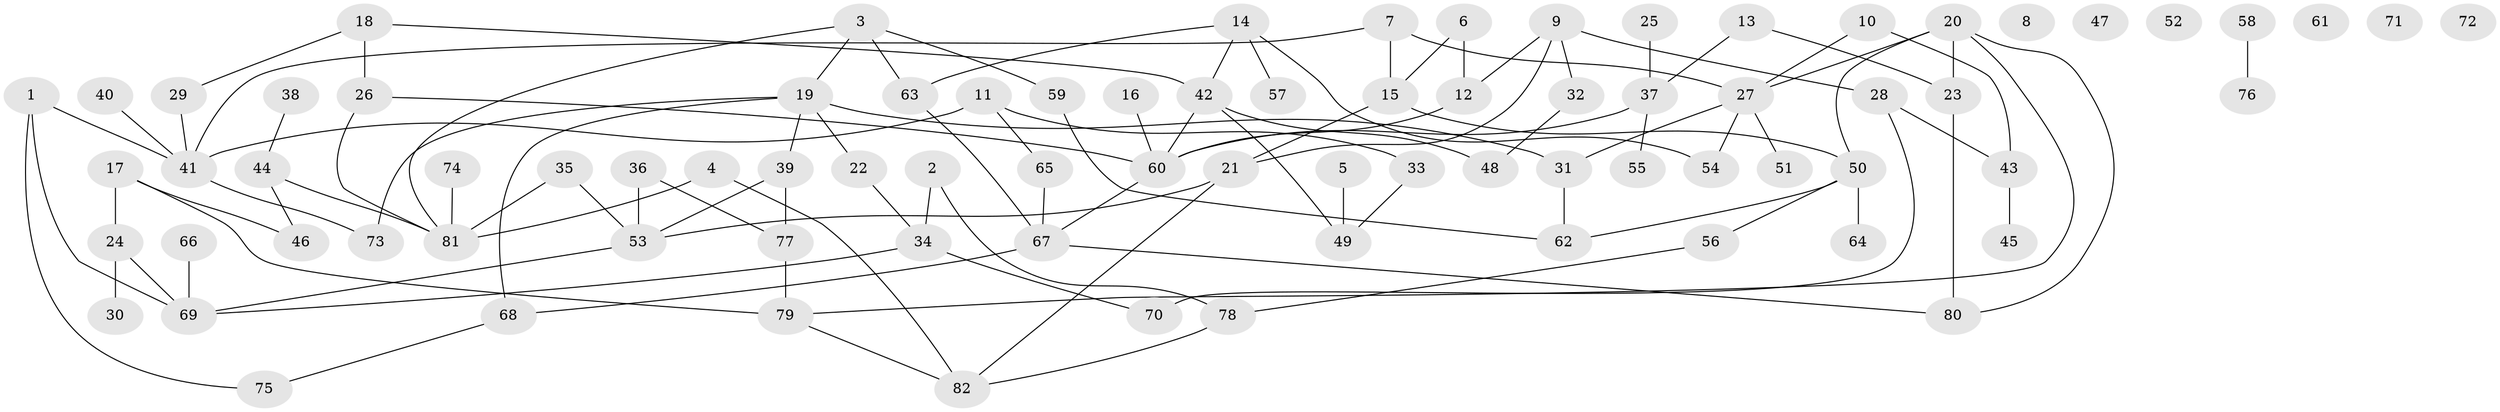 // coarse degree distribution, {0: 0.1875, 1: 0.3125, 2: 0.15625, 4: 0.0625, 5: 0.09375, 3: 0.125, 10: 0.03125, 9: 0.03125}
// Generated by graph-tools (version 1.1) at 2025/42/03/04/25 21:42:28]
// undirected, 82 vertices, 107 edges
graph export_dot {
graph [start="1"]
  node [color=gray90,style=filled];
  1;
  2;
  3;
  4;
  5;
  6;
  7;
  8;
  9;
  10;
  11;
  12;
  13;
  14;
  15;
  16;
  17;
  18;
  19;
  20;
  21;
  22;
  23;
  24;
  25;
  26;
  27;
  28;
  29;
  30;
  31;
  32;
  33;
  34;
  35;
  36;
  37;
  38;
  39;
  40;
  41;
  42;
  43;
  44;
  45;
  46;
  47;
  48;
  49;
  50;
  51;
  52;
  53;
  54;
  55;
  56;
  57;
  58;
  59;
  60;
  61;
  62;
  63;
  64;
  65;
  66;
  67;
  68;
  69;
  70;
  71;
  72;
  73;
  74;
  75;
  76;
  77;
  78;
  79;
  80;
  81;
  82;
  1 -- 41;
  1 -- 69;
  1 -- 75;
  2 -- 34;
  2 -- 78;
  3 -- 19;
  3 -- 59;
  3 -- 63;
  3 -- 81;
  4 -- 81;
  4 -- 82;
  5 -- 49;
  6 -- 12;
  6 -- 15;
  7 -- 15;
  7 -- 27;
  7 -- 41;
  9 -- 12;
  9 -- 21;
  9 -- 28;
  9 -- 32;
  10 -- 27;
  10 -- 43;
  11 -- 33;
  11 -- 41;
  11 -- 65;
  12 -- 60;
  13 -- 23;
  13 -- 37;
  14 -- 42;
  14 -- 54;
  14 -- 57;
  14 -- 63;
  15 -- 21;
  15 -- 50;
  16 -- 60;
  17 -- 24;
  17 -- 46;
  17 -- 79;
  18 -- 26;
  18 -- 29;
  18 -- 42;
  19 -- 22;
  19 -- 31;
  19 -- 39;
  19 -- 68;
  19 -- 73;
  20 -- 23;
  20 -- 27;
  20 -- 50;
  20 -- 79;
  20 -- 80;
  21 -- 53;
  21 -- 82;
  22 -- 34;
  23 -- 80;
  24 -- 30;
  24 -- 69;
  25 -- 37;
  26 -- 60;
  26 -- 81;
  27 -- 31;
  27 -- 51;
  27 -- 54;
  28 -- 43;
  28 -- 70;
  29 -- 41;
  31 -- 62;
  32 -- 48;
  33 -- 49;
  34 -- 69;
  34 -- 70;
  35 -- 53;
  35 -- 81;
  36 -- 53;
  36 -- 77;
  37 -- 55;
  37 -- 60;
  38 -- 44;
  39 -- 53;
  39 -- 77;
  40 -- 41;
  41 -- 73;
  42 -- 48;
  42 -- 49;
  42 -- 60;
  43 -- 45;
  44 -- 46;
  44 -- 81;
  50 -- 56;
  50 -- 62;
  50 -- 64;
  53 -- 69;
  56 -- 78;
  58 -- 76;
  59 -- 62;
  60 -- 67;
  63 -- 67;
  65 -- 67;
  66 -- 69;
  67 -- 68;
  67 -- 80;
  68 -- 75;
  74 -- 81;
  77 -- 79;
  78 -- 82;
  79 -- 82;
}
